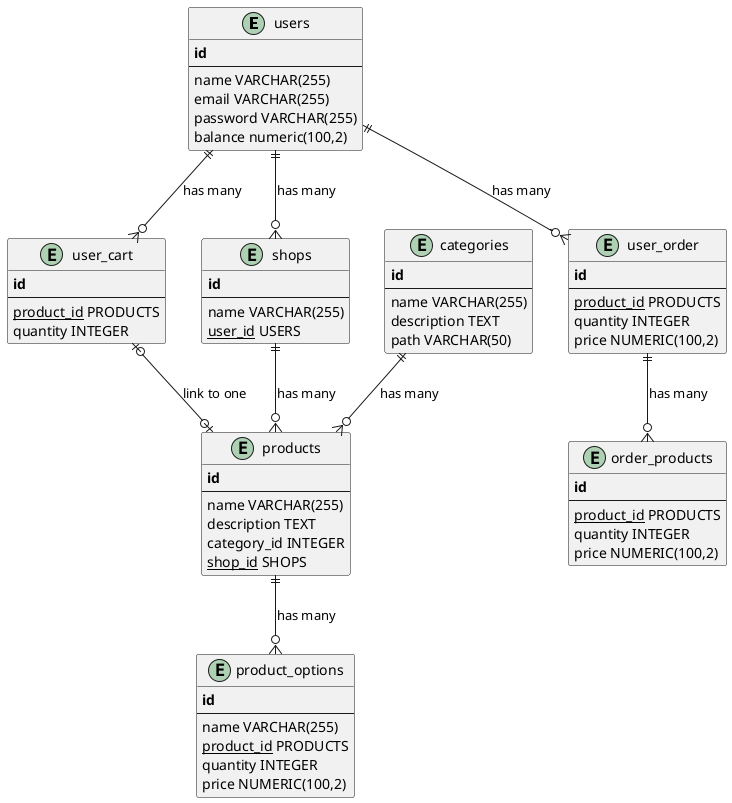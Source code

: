 @startuml 1
!define primary_key(x) <b>x</b>
!define foreign_key(x) <u>x</u>
entity users {
    primary_key(id)
    ---
    name VARCHAR(255)
    email VARCHAR(255)
    password VARCHAR(255)
    ' balance in usd
    balance numeric(100,2)
}
entity shops {
    primary_key(id)
    ---
    name VARCHAR(255)
    foreign_key(user_id) USERS
}
entity categories {
    primary_key(id)
    ---
    name VARCHAR(255)
    description TEXT
    path VARCHAR(50)
}
entity products {
    primary_key(id)
    ---
    name VARCHAR(255)
    description TEXT
    category_id INTEGER
    foreign_key(shop_id) SHOPS
}
entity product_options{
    primary_key(id)
    ---
    name VARCHAR(255)
    foreign_key(product_id) PRODUCTS
    quantity INTEGER
    price NUMERIC(100,2)
}
entity user_cart {
    primary_key(id)
    ---
    foreign_key(product_id) PRODUCTS
    quantity INTEGER
}
entity user_order {
    primary_key(id)
    ---
    foreign_key(product_id) PRODUCTS
    quantity INTEGER
    price NUMERIC(100,2)
}
entity order_products {
    primary_key(id)
    ---
    foreign_key(product_id) PRODUCTS
    quantity INTEGER
    price NUMERIC(100,2)
}

users ||--o{ shops : "has many"
shops ||--o{ products : "has many"
categories ||--o{ products : "has many"
products ||--o{ product_options : "has many"
users ||--o{ user_cart: "has many"
user_cart |o--o| products: "link to one"

users ||--o{ user_order: "has many"
user_order ||--o{ order_products: "has many"
@enduml
